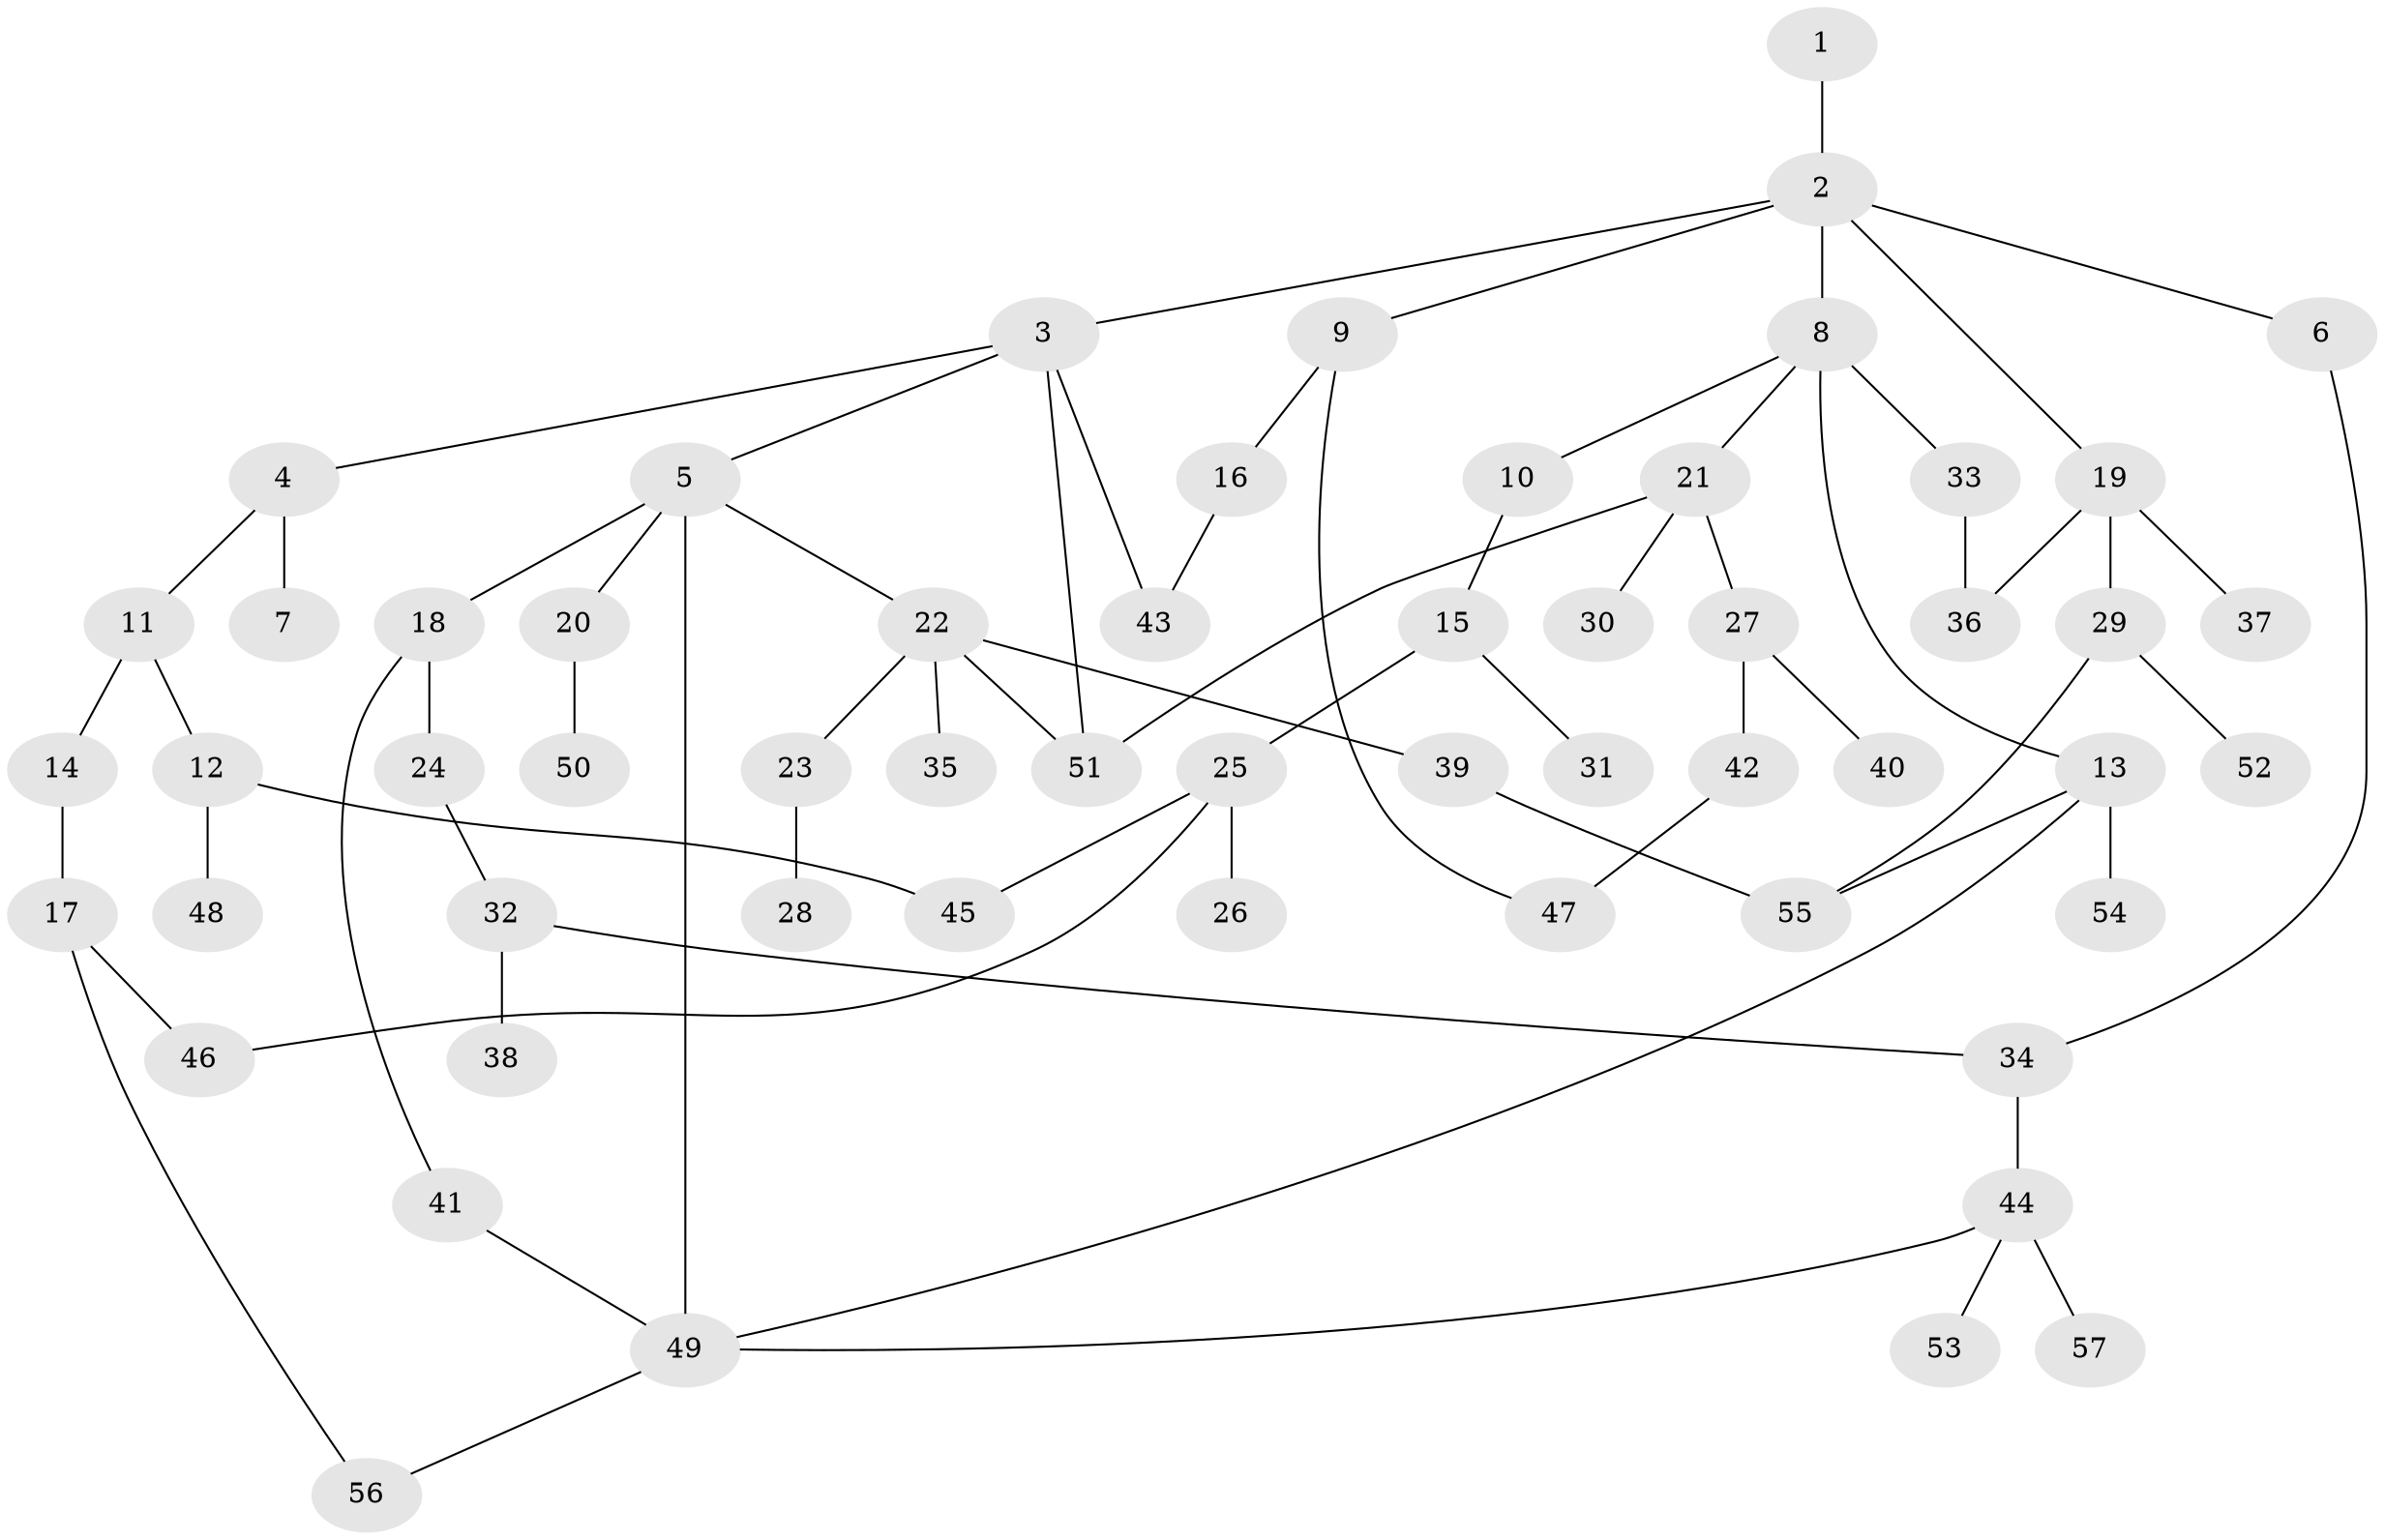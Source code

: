 // coarse degree distribution, {1: 0.35294117647058826, 8: 0.029411764705882353, 4: 0.058823529411764705, 5: 0.14705882352941177, 2: 0.3235294117647059, 3: 0.058823529411764705, 7: 0.029411764705882353}
// Generated by graph-tools (version 1.1) at 2025/44/03/04/25 21:44:54]
// undirected, 57 vertices, 70 edges
graph export_dot {
graph [start="1"]
  node [color=gray90,style=filled];
  1;
  2;
  3;
  4;
  5;
  6;
  7;
  8;
  9;
  10;
  11;
  12;
  13;
  14;
  15;
  16;
  17;
  18;
  19;
  20;
  21;
  22;
  23;
  24;
  25;
  26;
  27;
  28;
  29;
  30;
  31;
  32;
  33;
  34;
  35;
  36;
  37;
  38;
  39;
  40;
  41;
  42;
  43;
  44;
  45;
  46;
  47;
  48;
  49;
  50;
  51;
  52;
  53;
  54;
  55;
  56;
  57;
  1 -- 2;
  2 -- 3;
  2 -- 6;
  2 -- 8;
  2 -- 9;
  2 -- 19;
  3 -- 4;
  3 -- 5;
  3 -- 51;
  3 -- 43;
  4 -- 7;
  4 -- 11;
  5 -- 18;
  5 -- 20;
  5 -- 22;
  5 -- 49;
  6 -- 34;
  8 -- 10;
  8 -- 13;
  8 -- 21;
  8 -- 33;
  9 -- 16;
  9 -- 47;
  10 -- 15;
  11 -- 12;
  11 -- 14;
  12 -- 48;
  12 -- 45;
  13 -- 54;
  13 -- 55;
  13 -- 49;
  14 -- 17;
  15 -- 25;
  15 -- 31;
  16 -- 43;
  17 -- 56;
  17 -- 46;
  18 -- 24;
  18 -- 41;
  19 -- 29;
  19 -- 36;
  19 -- 37;
  20 -- 50;
  21 -- 27;
  21 -- 30;
  21 -- 51;
  22 -- 23;
  22 -- 35;
  22 -- 39;
  22 -- 51;
  23 -- 28;
  24 -- 32;
  25 -- 26;
  25 -- 45;
  25 -- 46;
  27 -- 40;
  27 -- 42;
  29 -- 52;
  29 -- 55;
  32 -- 34;
  32 -- 38;
  33 -- 36;
  34 -- 44;
  39 -- 55;
  41 -- 49;
  42 -- 47;
  44 -- 53;
  44 -- 57;
  44 -- 49;
  49 -- 56;
}

